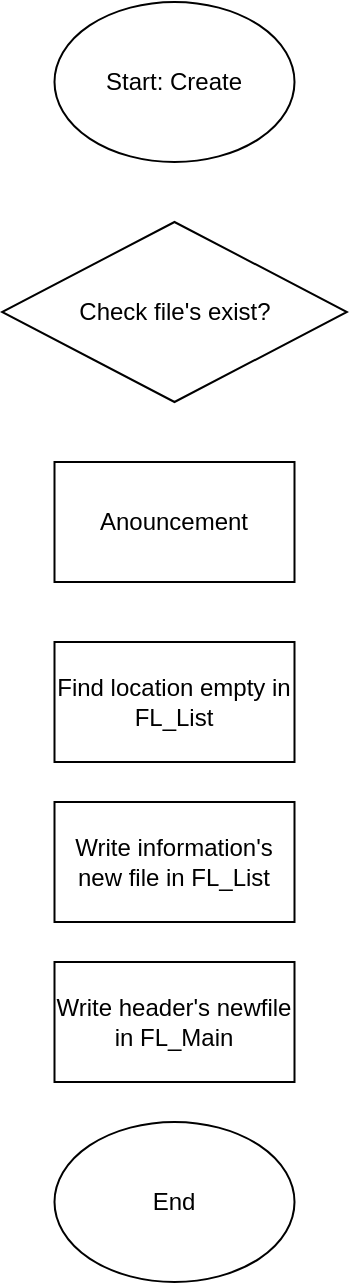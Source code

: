 <mxfile version="20.7.4" type="github" pages="4">
  <diagram id="C5RBs43oDa-KdzZeNtuy" name="Create">
    <mxGraphModel dx="1434" dy="764" grid="1" gridSize="10" guides="1" tooltips="1" connect="1" arrows="1" fold="1" page="1" pageScale="1" pageWidth="827" pageHeight="1169" math="0" shadow="0">
      <root>
        <mxCell id="WIyWlLk6GJQsqaUBKTNV-0" />
        <mxCell id="WIyWlLk6GJQsqaUBKTNV-1" parent="WIyWlLk6GJQsqaUBKTNV-0" />
        <mxCell id="pia84oyOy8MExygji4Uj-1" value="Check file&#39;s exist?" style="rhombus;whiteSpace=wrap;html=1;" parent="WIyWlLk6GJQsqaUBKTNV-1" vertex="1">
          <mxGeometry x="327" y="110" width="172.5" height="90" as="geometry" />
        </mxCell>
        <mxCell id="pia84oyOy8MExygji4Uj-2" value="Anouncement" style="rounded=0;whiteSpace=wrap;html=1;" parent="WIyWlLk6GJQsqaUBKTNV-1" vertex="1">
          <mxGeometry x="353.25" y="230" width="120" height="60" as="geometry" />
        </mxCell>
        <mxCell id="pia84oyOy8MExygji4Uj-3" value="Find location empty in FL_List" style="rounded=0;whiteSpace=wrap;html=1;" parent="WIyWlLk6GJQsqaUBKTNV-1" vertex="1">
          <mxGeometry x="353.25" y="320" width="120" height="60" as="geometry" />
        </mxCell>
        <mxCell id="pia84oyOy8MExygji4Uj-4" value="Write information&#39;s new file in FL_List" style="rounded=0;whiteSpace=wrap;html=1;" parent="WIyWlLk6GJQsqaUBKTNV-1" vertex="1">
          <mxGeometry x="353.25" y="400" width="120" height="60" as="geometry" />
        </mxCell>
        <mxCell id="pia84oyOy8MExygji4Uj-5" value="Write header&#39;s newfile in FL_Main" style="rounded=0;whiteSpace=wrap;html=1;" parent="WIyWlLk6GJQsqaUBKTNV-1" vertex="1">
          <mxGeometry x="353.25" y="480" width="120" height="60" as="geometry" />
        </mxCell>
        <mxCell id="pia84oyOy8MExygji4Uj-6" value="End" style="ellipse;whiteSpace=wrap;html=1;" parent="WIyWlLk6GJQsqaUBKTNV-1" vertex="1">
          <mxGeometry x="353.25" y="560" width="120" height="80" as="geometry" />
        </mxCell>
        <mxCell id="pia84oyOy8MExygji4Uj-7" value="Start: Create" style="ellipse;whiteSpace=wrap;html=1;" parent="WIyWlLk6GJQsqaUBKTNV-1" vertex="1">
          <mxGeometry x="353.25" width="120" height="80" as="geometry" />
        </mxCell>
      </root>
    </mxGraphModel>
  </diagram>
  <diagram id="hYaQa-6EGF1AmHeYZgaV" name="Read">
    <mxGraphModel dx="1434" dy="764" grid="1" gridSize="10" guides="1" tooltips="1" connect="1" arrows="1" fold="1" page="1" pageScale="1" pageWidth="827" pageHeight="1169" math="0" shadow="0">
      <root>
        <mxCell id="0" />
        <mxCell id="1" parent="0" />
        <mxCell id="YMywqbz0lHhdt1bOPC20-9" style="edgeStyle=orthogonalEdgeStyle;rounded=0;jumpSize=10;orthogonalLoop=1;jettySize=auto;html=1;exitX=0.5;exitY=1;exitDx=0;exitDy=0;entryX=0.5;entryY=0;entryDx=0;entryDy=0;strokeWidth=1;fontSize=13;" parent="1" source="res_lR4LYn3VzQeFNdVv-1" target="res_lR4LYn3VzQeFNdVv-4" edge="1">
          <mxGeometry relative="1" as="geometry" />
        </mxCell>
        <mxCell id="res_lR4LYn3VzQeFNdVv-1" value="Start" style="ellipse;whiteSpace=wrap;html=1;" parent="1" vertex="1">
          <mxGeometry x="310" width="120" height="80" as="geometry" />
        </mxCell>
        <mxCell id="YMywqbz0lHhdt1bOPC20-5" value="Outside" style="edgeStyle=orthogonalEdgeStyle;rounded=0;jumpSize=10;orthogonalLoop=1;jettySize=auto;html=1;exitX=1;exitY=0.5;exitDx=0;exitDy=0;entryX=0;entryY=0.5;entryDx=0;entryDy=0;strokeWidth=1;fontSize=13;" parent="1" source="res_lR4LYn3VzQeFNdVv-4" target="res_lR4LYn3VzQeFNdVv-6" edge="1">
          <mxGeometry relative="1" as="geometry" />
        </mxCell>
        <mxCell id="YMywqbz0lHhdt1bOPC20-10" style="edgeStyle=orthogonalEdgeStyle;rounded=0;jumpSize=10;orthogonalLoop=1;jettySize=auto;html=1;exitX=0.5;exitY=1;exitDx=0;exitDy=0;entryX=0.5;entryY=0;entryDx=0;entryDy=0;strokeWidth=1;fontSize=13;" parent="1" source="res_lR4LYn3VzQeFNdVv-4" target="res_lR4LYn3VzQeFNdVv-7" edge="1">
          <mxGeometry relative="1" as="geometry" />
        </mxCell>
        <mxCell id="res_lR4LYn3VzQeFNdVv-4" value="Scan in FL_List" style="rhombus;whiteSpace=wrap;html=1;" parent="1" vertex="1">
          <mxGeometry x="330" y="145" width="80" height="80" as="geometry" />
        </mxCell>
        <mxCell id="YMywqbz0lHhdt1bOPC20-15" style="edgeStyle=orthogonalEdgeStyle;rounded=0;jumpSize=10;orthogonalLoop=1;jettySize=auto;html=1;exitX=1;exitY=0.5;exitDx=0;exitDy=0;entryX=0;entryY=0.5;entryDx=0;entryDy=0;strokeWidth=1;fontSize=13;" parent="1" source="res_lR4LYn3VzQeFNdVv-6" target="YMywqbz0lHhdt1bOPC20-7" edge="1">
          <mxGeometry relative="1" as="geometry" />
        </mxCell>
        <mxCell id="res_lR4LYn3VzQeFNdVv-6" value="Announcement" style="rounded=0;whiteSpace=wrap;html=1;" parent="1" vertex="1">
          <mxGeometry x="530" y="155" width="120" height="60" as="geometry" />
        </mxCell>
        <mxCell id="YMywqbz0lHhdt1bOPC20-11" style="edgeStyle=orthogonalEdgeStyle;rounded=0;jumpSize=10;orthogonalLoop=1;jettySize=auto;html=1;exitX=0.5;exitY=1;exitDx=0;exitDy=0;entryX=0.5;entryY=0;entryDx=0;entryDy=0;strokeWidth=1;fontSize=13;" parent="1" source="res_lR4LYn3VzQeFNdVv-7" target="YMywqbz0lHhdt1bOPC20-1" edge="1">
          <mxGeometry relative="1" as="geometry" />
        </mxCell>
        <mxCell id="res_lR4LYn3VzQeFNdVv-7" value="Read information per 20 byte" style="rounded=0;whiteSpace=wrap;html=1;" parent="1" vertex="1">
          <mxGeometry x="310" y="260" width="120" height="60" as="geometry" />
        </mxCell>
        <mxCell id="YMywqbz0lHhdt1bOPC20-4" value="No" style="edgeStyle=orthogonalEdgeStyle;rounded=0;orthogonalLoop=1;jettySize=auto;html=1;exitX=0;exitY=0.5;exitDx=0;exitDy=0;entryX=0;entryY=0.5;entryDx=0;entryDy=0;strokeWidth=1;jumpSize=10;fontSize=13;" parent="1" source="YMywqbz0lHhdt1bOPC20-1" target="res_lR4LYn3VzQeFNdVv-4" edge="1">
          <mxGeometry x="-0.818" relative="1" as="geometry">
            <mxPoint x="190" y="200" as="targetPoint" />
            <Array as="points">
              <mxPoint x="190" y="395" />
              <mxPoint x="190" y="185" />
            </Array>
            <mxPoint as="offset" />
          </mxGeometry>
        </mxCell>
        <mxCell id="YMywqbz0lHhdt1bOPC20-12" value="Yes" style="edgeStyle=orthogonalEdgeStyle;rounded=0;jumpSize=10;orthogonalLoop=1;jettySize=auto;html=1;exitX=0.5;exitY=1;exitDx=0;exitDy=0;entryX=0.5;entryY=0;entryDx=0;entryDy=0;strokeWidth=1;fontSize=13;" parent="1" source="YMywqbz0lHhdt1bOPC20-1" target="YMywqbz0lHhdt1bOPC20-8" edge="1">
          <mxGeometry relative="1" as="geometry" />
        </mxCell>
        <mxCell id="YMywqbz0lHhdt1bOPC20-1" value="Information=filename ?" style="rhombus;whiteSpace=wrap;html=1;" parent="1" vertex="1">
          <mxGeometry x="265" y="355" width="210" height="80" as="geometry" />
        </mxCell>
        <mxCell id="YMywqbz0lHhdt1bOPC20-14" style="edgeStyle=orthogonalEdgeStyle;rounded=0;jumpSize=10;orthogonalLoop=1;jettySize=auto;html=1;exitX=0;exitY=0.501;exitDx=0;exitDy=0;strokeWidth=1;fontSize=13;exitPerimeter=0;" parent="1" source="YMywqbz0lHhdt1bOPC20-6" edge="1">
          <mxGeometry relative="1" as="geometry">
            <mxPoint x="370" y="110" as="targetPoint" />
            <Array as="points">
              <mxPoint x="160" y="645" />
              <mxPoint x="160" y="110" />
            </Array>
          </mxGeometry>
        </mxCell>
        <mxCell id="YMywqbz0lHhdt1bOPC20-6" value="Raise number of file" style="rounded=0;whiteSpace=wrap;html=1;fontSize=13;" parent="1" vertex="1">
          <mxGeometry x="310" y="615" width="120" height="60" as="geometry" />
        </mxCell>
        <mxCell id="YMywqbz0lHhdt1bOPC20-7" value="End" style="ellipse;whiteSpace=wrap;html=1;" parent="1" vertex="1">
          <mxGeometry x="680" y="145" width="120" height="80" as="geometry" />
        </mxCell>
        <mxCell id="YMywqbz0lHhdt1bOPC20-13" style="edgeStyle=orthogonalEdgeStyle;rounded=0;jumpSize=10;orthogonalLoop=1;jettySize=auto;html=1;exitX=0.5;exitY=1;exitDx=0;exitDy=0;entryX=0.5;entryY=0;entryDx=0;entryDy=0;strokeWidth=1;fontSize=13;" parent="1" source="YMywqbz0lHhdt1bOPC20-8" target="YMywqbz0lHhdt1bOPC20-6" edge="1">
          <mxGeometry relative="1" as="geometry" />
        </mxCell>
        <mxCell id="YMywqbz0lHhdt1bOPC20-8" value="Send" style="rounded=0;whiteSpace=wrap;html=1;fontSize=13;" parent="1" vertex="1">
          <mxGeometry x="310" y="510" width="120" height="60" as="geometry" />
        </mxCell>
      </root>
    </mxGraphModel>
  </diagram>
  <diagram id="xiTh6YWo6rZU2vHKlo3U" name="Read_Address">
    <mxGraphModel dx="1793" dy="955" grid="1" gridSize="10" guides="1" tooltips="1" connect="1" arrows="1" fold="1" page="1" pageScale="1" pageWidth="827" pageHeight="1169" math="0" shadow="0">
      <root>
        <mxCell id="0" />
        <mxCell id="1" parent="0" />
        <mxCell id="AoKWMLMA_VahDCEQkvxq-1" value="" style="edgeStyle=orthogonalEdgeStyle;rounded=0;orthogonalLoop=1;jettySize=auto;html=1;" edge="1" parent="1" source="HyltQCgmR06bX8RPDsWi-1" target="JuZWxX1rnaF01s0WTCXC-2">
          <mxGeometry relative="1" as="geometry" />
        </mxCell>
        <mxCell id="HyltQCgmR06bX8RPDsWi-1" value="Start" style="ellipse;whiteSpace=wrap;html=1;fontSize=13;" parent="1" vertex="1">
          <mxGeometry x="300" width="120" height="80" as="geometry" />
        </mxCell>
        <mxCell id="JuZWxX1rnaF01s0WTCXC-1" value="Read_Address(filename,Data,Location,Length)" style="text;html=1;strokeColor=none;fillColor=none;align=center;verticalAlign=middle;whiteSpace=wrap;rounded=0;fontSize=13;" parent="1" vertex="1">
          <mxGeometry x="420" y="17" width="306" height="35" as="geometry" />
        </mxCell>
        <mxCell id="AoKWMLMA_VahDCEQkvxq-4" style="edgeStyle=orthogonalEdgeStyle;rounded=0;orthogonalLoop=1;jettySize=auto;html=1;entryX=0.5;entryY=0;entryDx=0;entryDy=0;" edge="1" parent="1" source="JuZWxX1rnaF01s0WTCXC-2" target="JuZWxX1rnaF01s0WTCXC-3">
          <mxGeometry relative="1" as="geometry" />
        </mxCell>
        <mxCell id="JuZWxX1rnaF01s0WTCXC-2" value="Caculation:&lt;br&gt;Number of file, location in files started read" style="rounded=0;whiteSpace=wrap;html=1;fontSize=13;" parent="1" vertex="1">
          <mxGeometry x="300" y="108" width="120" height="60" as="geometry" />
        </mxCell>
        <mxCell id="AoKWMLMA_VahDCEQkvxq-8" value="No(Outside)" style="edgeStyle=orthogonalEdgeStyle;rounded=0;orthogonalLoop=1;jettySize=auto;html=1;entryX=0;entryY=0.5;entryDx=0;entryDy=0;" edge="1" parent="1" source="JuZWxX1rnaF01s0WTCXC-3" target="JuZWxX1rnaF01s0WTCXC-6">
          <mxGeometry relative="1" as="geometry" />
        </mxCell>
        <mxCell id="AoKWMLMA_VahDCEQkvxq-10" value="YES" style="edgeStyle=orthogonalEdgeStyle;rounded=0;orthogonalLoop=1;jettySize=auto;html=1;entryX=0.5;entryY=0;entryDx=0;entryDy=0;" edge="1" parent="1" source="JuZWxX1rnaF01s0WTCXC-3" target="JuZWxX1rnaF01s0WTCXC-4">
          <mxGeometry relative="1" as="geometry" />
        </mxCell>
        <mxCell id="JuZWxX1rnaF01s0WTCXC-3" value="Scan FL_List" style="rhombus;whiteSpace=wrap;html=1;fontSize=13;" parent="1" vertex="1">
          <mxGeometry x="310" y="200" width="100" height="80" as="geometry" />
        </mxCell>
        <mxCell id="AoKWMLMA_VahDCEQkvxq-6" style="edgeStyle=orthogonalEdgeStyle;rounded=0;orthogonalLoop=1;jettySize=auto;html=1;entryX=0.5;entryY=0;entryDx=0;entryDy=0;" edge="1" parent="1" source="JuZWxX1rnaF01s0WTCXC-4" target="JuZWxX1rnaF01s0WTCXC-5">
          <mxGeometry relative="1" as="geometry" />
        </mxCell>
        <mxCell id="JuZWxX1rnaF01s0WTCXC-4" value="Read information&amp;nbsp;" style="rounded=0;whiteSpace=wrap;html=1;fontSize=13;" parent="1" vertex="1">
          <mxGeometry x="300" y="340" width="120" height="60" as="geometry" />
        </mxCell>
        <mxCell id="AoKWMLMA_VahDCEQkvxq-14" style="edgeStyle=orthogonalEdgeStyle;rounded=0;orthogonalLoop=1;jettySize=auto;html=1;entryX=0;entryY=0.5;entryDx=0;entryDy=0;" edge="1" parent="1" source="JuZWxX1rnaF01s0WTCXC-5" target="JuZWxX1rnaF01s0WTCXC-3">
          <mxGeometry relative="1" as="geometry">
            <mxPoint x="260" y="240" as="targetPoint" />
            <Array as="points">
              <mxPoint x="140" y="467" />
              <mxPoint x="140" y="240" />
            </Array>
          </mxGeometry>
        </mxCell>
        <mxCell id="AoKWMLMA_VahDCEQkvxq-15" value="NO" style="edgeLabel;html=1;align=center;verticalAlign=middle;resizable=0;points=[];" vertex="1" connectable="0" parent="AoKWMLMA_VahDCEQkvxq-14">
          <mxGeometry x="-0.762" relative="1" as="geometry">
            <mxPoint x="-25" y="-127" as="offset" />
          </mxGeometry>
        </mxCell>
        <mxCell id="AoKWMLMA_VahDCEQkvxq-18" style="edgeStyle=orthogonalEdgeStyle;rounded=0;orthogonalLoop=1;jettySize=auto;html=1;entryX=0.5;entryY=0;entryDx=0;entryDy=0;" edge="1" parent="1" source="JuZWxX1rnaF01s0WTCXC-5" target="AoKWMLMA_VahDCEQkvxq-17">
          <mxGeometry relative="1" as="geometry" />
        </mxCell>
        <mxCell id="AoKWMLMA_VahDCEQkvxq-19" value="Yes" style="edgeLabel;html=1;align=center;verticalAlign=middle;resizable=0;points=[];" vertex="1" connectable="0" parent="AoKWMLMA_VahDCEQkvxq-18">
          <mxGeometry x="-0.231" y="-1" relative="1" as="geometry">
            <mxPoint as="offset" />
          </mxGeometry>
        </mxCell>
        <mxCell id="JuZWxX1rnaF01s0WTCXC-5" value="Information=filename,number?" style="rhombus;whiteSpace=wrap;html=1;fontSize=13;" parent="1" vertex="1">
          <mxGeometry x="222.5" y="427" width="275" height="80" as="geometry" />
        </mxCell>
        <mxCell id="AoKWMLMA_VahDCEQkvxq-9" style="edgeStyle=orthogonalEdgeStyle;rounded=0;orthogonalLoop=1;jettySize=auto;html=1;entryX=0;entryY=0.5;entryDx=0;entryDy=0;" edge="1" parent="1" source="JuZWxX1rnaF01s0WTCXC-6" target="JuZWxX1rnaF01s0WTCXC-7">
          <mxGeometry relative="1" as="geometry" />
        </mxCell>
        <mxCell id="JuZWxX1rnaF01s0WTCXC-6" value="Announcement:&amp;nbsp;" style="rounded=0;whiteSpace=wrap;html=1;fontSize=13;" parent="1" vertex="1">
          <mxGeometry x="513" y="210" width="120" height="60" as="geometry" />
        </mxCell>
        <mxCell id="JuZWxX1rnaF01s0WTCXC-7" value="End" style="ellipse;whiteSpace=wrap;html=1;fontSize=13;" parent="1" vertex="1">
          <mxGeometry x="680" y="200" width="120" height="80" as="geometry" />
        </mxCell>
        <mxCell id="AoKWMLMA_VahDCEQkvxq-23" style="edgeStyle=orthogonalEdgeStyle;rounded=0;orthogonalLoop=1;jettySize=auto;html=1;entryX=0;entryY=0.5;entryDx=0;entryDy=0;" edge="1" parent="1" source="AoKWMLMA_VahDCEQkvxq-17" target="AoKWMLMA_VahDCEQkvxq-20">
          <mxGeometry relative="1" as="geometry" />
        </mxCell>
        <mxCell id="AoKWMLMA_VahDCEQkvxq-25" value="Yes" style="edgeLabel;html=1;align=center;verticalAlign=middle;resizable=0;points=[];" vertex="1" connectable="0" parent="AoKWMLMA_VahDCEQkvxq-23">
          <mxGeometry x="-0.236" y="1" relative="1" as="geometry">
            <mxPoint as="offset" />
          </mxGeometry>
        </mxCell>
        <mxCell id="AoKWMLMA_VahDCEQkvxq-27" value="No" style="edgeStyle=orthogonalEdgeStyle;rounded=0;orthogonalLoop=1;jettySize=auto;html=1;exitX=0.5;exitY=1;exitDx=0;exitDy=0;entryX=0.5;entryY=0;entryDx=0;entryDy=0;" edge="1" parent="1" source="AoKWMLMA_VahDCEQkvxq-17" target="AoKWMLMA_VahDCEQkvxq-26">
          <mxGeometry relative="1" as="geometry" />
        </mxCell>
        <mxCell id="AoKWMLMA_VahDCEQkvxq-17" value="Length+Location&amp;lt;1 Sector?" style="rhombus;whiteSpace=wrap;html=1;fontSize=13;" vertex="1" parent="1">
          <mxGeometry x="242.5" y="570" width="235" height="80" as="geometry" />
        </mxCell>
        <mxCell id="AoKWMLMA_VahDCEQkvxq-24" style="edgeStyle=orthogonalEdgeStyle;rounded=0;orthogonalLoop=1;jettySize=auto;html=1;exitX=1;exitY=0.5;exitDx=0;exitDy=0;entryX=0.5;entryY=1;entryDx=0;entryDy=0;" edge="1" parent="1" source="AoKWMLMA_VahDCEQkvxq-20" target="JuZWxX1rnaF01s0WTCXC-7">
          <mxGeometry relative="1" as="geometry" />
        </mxCell>
        <mxCell id="AoKWMLMA_VahDCEQkvxq-20" value="Read Data" style="rounded=0;whiteSpace=wrap;html=1;" vertex="1" parent="1">
          <mxGeometry x="560" y="580" width="120" height="60" as="geometry" />
        </mxCell>
        <mxCell id="AoKWMLMA_VahDCEQkvxq-33" style="edgeStyle=orthogonalEdgeStyle;rounded=0;orthogonalLoop=1;jettySize=auto;html=1;" edge="1" parent="1" source="AoKWMLMA_VahDCEQkvxq-26" target="AoKWMLMA_VahDCEQkvxq-28">
          <mxGeometry relative="1" as="geometry" />
        </mxCell>
        <mxCell id="AoKWMLMA_VahDCEQkvxq-26" value="Read data in old sector&lt;br&gt;Number++" style="rounded=0;whiteSpace=wrap;html=1;" vertex="1" parent="1">
          <mxGeometry x="270" y="730" width="180" height="60" as="geometry" />
        </mxCell>
        <mxCell id="WGpdo3In9f3BpbVlv1rT-1" style="edgeStyle=orthogonalEdgeStyle;rounded=0;orthogonalLoop=1;jettySize=auto;html=1;entryX=0.5;entryY=0;entryDx=0;entryDy=0;" edge="1" parent="1" source="AoKWMLMA_VahDCEQkvxq-28" target="AoKWMLMA_VahDCEQkvxq-30">
          <mxGeometry relative="1" as="geometry" />
        </mxCell>
        <mxCell id="WGpdo3In9f3BpbVlv1rT-2" value="Yes(Inside)" style="edgeLabel;html=1;align=center;verticalAlign=middle;resizable=0;points=[];" vertex="1" connectable="0" parent="WGpdo3In9f3BpbVlv1rT-1">
          <mxGeometry x="-0.2" y="-1" relative="1" as="geometry">
            <mxPoint x="1" as="offset" />
          </mxGeometry>
        </mxCell>
        <mxCell id="AoKWMLMA_VahDCEQkvxq-28" value="Scan in sector" style="rhombus;whiteSpace=wrap;html=1;fontSize=13;" vertex="1" parent="1">
          <mxGeometry x="310" y="830" width="100" height="80" as="geometry" />
        </mxCell>
        <mxCell id="WGpdo3In9f3BpbVlv1rT-6" style="edgeStyle=orthogonalEdgeStyle;rounded=0;orthogonalLoop=1;jettySize=auto;html=1;entryX=0.5;entryY=0;entryDx=0;entryDy=0;" edge="1" parent="1" source="AoKWMLMA_VahDCEQkvxq-30" target="AoKWMLMA_VahDCEQkvxq-32">
          <mxGeometry relative="1" as="geometry" />
        </mxCell>
        <mxCell id="AoKWMLMA_VahDCEQkvxq-30" value="Read information&amp;nbsp;" style="rounded=0;whiteSpace=wrap;html=1;fontSize=13;" vertex="1" parent="1">
          <mxGeometry x="300" y="970" width="120" height="60" as="geometry" />
        </mxCell>
        <mxCell id="WGpdo3In9f3BpbVlv1rT-8" style="edgeStyle=orthogonalEdgeStyle;rounded=0;orthogonalLoop=1;jettySize=auto;html=1;entryX=0.579;entryY=1.021;entryDx=0;entryDy=0;entryPerimeter=0;" edge="1" parent="1" source="AoKWMLMA_VahDCEQkvxq-32" target="AoKWMLMA_VahDCEQkvxq-20">
          <mxGeometry relative="1" as="geometry" />
        </mxCell>
        <mxCell id="WGpdo3In9f3BpbVlv1rT-9" value="Yes" style="edgeLabel;html=1;align=center;verticalAlign=middle;resizable=0;points=[];" vertex="1" connectable="0" parent="WGpdo3In9f3BpbVlv1rT-8">
          <mxGeometry x="-0.841" y="-1" relative="1" as="geometry">
            <mxPoint x="-1" as="offset" />
          </mxGeometry>
        </mxCell>
        <mxCell id="AoKWMLMA_VahDCEQkvxq-32" value="Information=filename,number?" style="rhombus;whiteSpace=wrap;html=1;fontSize=13;" vertex="1" parent="1">
          <mxGeometry x="222.5" y="1090" width="275" height="80" as="geometry" />
        </mxCell>
      </root>
    </mxGraphModel>
  </diagram>
  <diagram id="B_QB2j8zXOlV7Us7cTdv" name="Write">
    <mxGraphModel dx="1304" dy="695" grid="1" gridSize="10" guides="1" tooltips="1" connect="1" arrows="1" fold="1" page="1" pageScale="1" pageWidth="827" pageHeight="1169" math="0" shadow="0">
      <root>
        <mxCell id="0" />
        <mxCell id="1" parent="0" />
        <mxCell id="hqxHm9nwdYM_B76okK2S-17" style="edgeStyle=orthogonalEdgeStyle;rounded=0;orthogonalLoop=1;jettySize=auto;html=1;entryX=0.5;entryY=0;entryDx=0;entryDy=0;" edge="1" parent="1" source="7QwCRD4NmAMqPHlz0Spg-1" target="7QwCRD4NmAMqPHlz0Spg-2">
          <mxGeometry relative="1" as="geometry" />
        </mxCell>
        <mxCell id="7QwCRD4NmAMqPHlz0Spg-1" value="Start:Write" style="ellipse;whiteSpace=wrap;html=1;" vertex="1" parent="1">
          <mxGeometry x="89.5" y="100" width="120" height="80" as="geometry" />
        </mxCell>
        <mxCell id="7QwCRD4NmAMqPHlz0Spg-7" style="edgeStyle=orthogonalEdgeStyle;rounded=0;orthogonalLoop=1;jettySize=auto;html=1;entryX=0;entryY=0.5;entryDx=0;entryDy=0;" edge="1" parent="1" source="7QwCRD4NmAMqPHlz0Spg-2" target="7QwCRD4NmAMqPHlz0Spg-6">
          <mxGeometry relative="1" as="geometry" />
        </mxCell>
        <mxCell id="7QwCRD4NmAMqPHlz0Spg-8" value="No(Outside)" style="edgeLabel;html=1;align=center;verticalAlign=middle;resizable=0;points=[];" vertex="1" connectable="0" parent="7QwCRD4NmAMqPHlz0Spg-7">
          <mxGeometry x="-0.096" y="1" relative="1" as="geometry">
            <mxPoint as="offset" />
          </mxGeometry>
        </mxCell>
        <mxCell id="7QwCRD4NmAMqPHlz0Spg-11" style="edgeStyle=orthogonalEdgeStyle;rounded=0;orthogonalLoop=1;jettySize=auto;html=1;entryX=0.5;entryY=0;entryDx=0;entryDy=0;" edge="1" parent="1" source="7QwCRD4NmAMqPHlz0Spg-2" target="7QwCRD4NmAMqPHlz0Spg-5">
          <mxGeometry relative="1" as="geometry" />
        </mxCell>
        <mxCell id="7QwCRD4NmAMqPHlz0Spg-2" value="Find biggest Number of file&amp;nbsp;" style="rhombus;whiteSpace=wrap;html=1;" vertex="1" parent="1">
          <mxGeometry x="57" y="220" width="185" height="80" as="geometry" />
        </mxCell>
        <mxCell id="hqxHm9nwdYM_B76okK2S-2" style="edgeStyle=orthogonalEdgeStyle;rounded=0;orthogonalLoop=1;jettySize=auto;html=1;entryX=0.5;entryY=0;entryDx=0;entryDy=0;" edge="1" parent="1" source="7QwCRD4NmAMqPHlz0Spg-5" target="7QwCRD4NmAMqPHlz0Spg-12">
          <mxGeometry relative="1" as="geometry" />
        </mxCell>
        <mxCell id="7QwCRD4NmAMqPHlz0Spg-5" value="Find first unlocated file index" style="rounded=0;whiteSpace=wrap;html=1;" vertex="1" parent="1">
          <mxGeometry x="89.5" y="360" width="120" height="60" as="geometry" />
        </mxCell>
        <mxCell id="7QwCRD4NmAMqPHlz0Spg-10" style="edgeStyle=orthogonalEdgeStyle;rounded=0;orthogonalLoop=1;jettySize=auto;html=1;entryX=0;entryY=0.5;entryDx=0;entryDy=0;" edge="1" parent="1" source="7QwCRD4NmAMqPHlz0Spg-6" target="7QwCRD4NmAMqPHlz0Spg-9">
          <mxGeometry relative="1" as="geometry" />
        </mxCell>
        <mxCell id="7QwCRD4NmAMqPHlz0Spg-6" value="Announcement" style="rounded=0;whiteSpace=wrap;html=1;" vertex="1" parent="1">
          <mxGeometry x="362.5" y="230" width="120" height="60" as="geometry" />
        </mxCell>
        <mxCell id="7QwCRD4NmAMqPHlz0Spg-9" value="End" style="ellipse;whiteSpace=wrap;html=1;" vertex="1" parent="1">
          <mxGeometry x="576" y="220" width="120" height="80" as="geometry" />
        </mxCell>
        <mxCell id="hqxHm9nwdYM_B76okK2S-5" value="Yes" style="edgeStyle=orthogonalEdgeStyle;rounded=0;orthogonalLoop=1;jettySize=auto;html=1;" edge="1" parent="1" source="7QwCRD4NmAMqPHlz0Spg-12" target="hqxHm9nwdYM_B76okK2S-3">
          <mxGeometry relative="1" as="geometry" />
        </mxCell>
        <mxCell id="hqxHm9nwdYM_B76okK2S-10" style="edgeStyle=orthogonalEdgeStyle;rounded=0;orthogonalLoop=1;jettySize=auto;html=1;entryX=0.5;entryY=0;entryDx=0;entryDy=0;" edge="1" parent="1" source="7QwCRD4NmAMqPHlz0Spg-12" target="hqxHm9nwdYM_B76okK2S-8">
          <mxGeometry relative="1" as="geometry" />
        </mxCell>
        <mxCell id="7QwCRD4NmAMqPHlz0Spg-12" value="length+index&amp;lt; Size a Sector ?" style="rhombus;whiteSpace=wrap;html=1;" vertex="1" parent="1">
          <mxGeometry x="14.25" y="480" width="270.5" height="80" as="geometry" />
        </mxCell>
        <mxCell id="hqxHm9nwdYM_B76okK2S-7" style="edgeStyle=orthogonalEdgeStyle;rounded=0;orthogonalLoop=1;jettySize=auto;html=1;entryX=0.533;entryY=1.009;entryDx=0;entryDy=0;entryPerimeter=0;" edge="1" parent="1" source="hqxHm9nwdYM_B76okK2S-3" target="7QwCRD4NmAMqPHlz0Spg-9">
          <mxGeometry relative="1" as="geometry" />
        </mxCell>
        <mxCell id="hqxHm9nwdYM_B76okK2S-3" value="Write in Flash" style="rounded=0;whiteSpace=wrap;html=1;" vertex="1" parent="1">
          <mxGeometry x="400" y="480" width="120" height="80" as="geometry" />
        </mxCell>
        <mxCell id="hqxHm9nwdYM_B76okK2S-13" style="edgeStyle=orthogonalEdgeStyle;rounded=0;orthogonalLoop=1;jettySize=auto;html=1;entryX=0.5;entryY=0;entryDx=0;entryDy=0;" edge="1" parent="1" source="hqxHm9nwdYM_B76okK2S-8" target="hqxHm9nwdYM_B76okK2S-11">
          <mxGeometry relative="1" as="geometry" />
        </mxCell>
        <mxCell id="hqxHm9nwdYM_B76okK2S-8" value="Write in old sector" style="rounded=0;whiteSpace=wrap;html=1;" vertex="1" parent="1">
          <mxGeometry x="54.25" y="630" width="190.5" height="60" as="geometry" />
        </mxCell>
        <mxCell id="hqxHm9nwdYM_B76okK2S-14" style="edgeStyle=orthogonalEdgeStyle;rounded=0;orthogonalLoop=1;jettySize=auto;html=1;entryX=-0.02;entryY=0.63;entryDx=0;entryDy=0;entryPerimeter=0;" edge="1" parent="1" source="hqxHm9nwdYM_B76okK2S-11" target="hqxHm9nwdYM_B76okK2S-12">
          <mxGeometry relative="1" as="geometry" />
        </mxCell>
        <mxCell id="hqxHm9nwdYM_B76okK2S-11" value="Create a file" style="rounded=0;whiteSpace=wrap;html=1;" vertex="1" parent="1">
          <mxGeometry x="89.5" y="740" width="120" height="60" as="geometry" />
        </mxCell>
        <mxCell id="hqxHm9nwdYM_B76okK2S-12" value="Write in new sector" style="rounded=0;whiteSpace=wrap;html=1;" vertex="1" parent="1">
          <mxGeometry x="400" y="720" width="120" height="80" as="geometry" />
        </mxCell>
        <mxCell id="hqxHm9nwdYM_B76okK2S-16" style="edgeStyle=orthogonalEdgeStyle;rounded=0;orthogonalLoop=1;jettySize=auto;html=1;exitX=1;exitY=0.5;exitDx=0;exitDy=0;" edge="1" parent="1" source="hqxHm9nwdYM_B76okK2S-12">
          <mxGeometry relative="1" as="geometry">
            <mxPoint x="640" y="520" as="targetPoint" />
            <mxPoint x="540" y="760.008" as="sourcePoint" />
            <Array as="points">
              <mxPoint x="640" y="760" />
            </Array>
          </mxGeometry>
        </mxCell>
      </root>
    </mxGraphModel>
  </diagram>
</mxfile>
